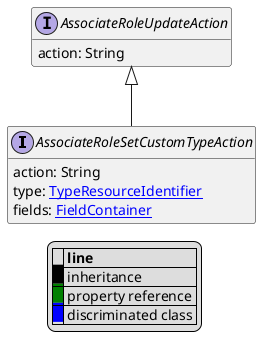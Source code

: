 @startuml

hide empty fields
hide empty methods
legend
|= |= line |
|<back:black>   </back>| inheritance |
|<back:green>   </back>| property reference |
|<back:blue>   </back>| discriminated class |
endlegend
interface AssociateRoleSetCustomTypeAction [[AssociateRoleSetCustomTypeAction.svg]] extends AssociateRoleUpdateAction {
    action: String
    type: [[TypeResourceIdentifier.svg TypeResourceIdentifier]]
    fields: [[FieldContainer.svg FieldContainer]]
}
interface AssociateRoleUpdateAction [[AssociateRoleUpdateAction.svg]]  {
    action: String
}





@enduml
